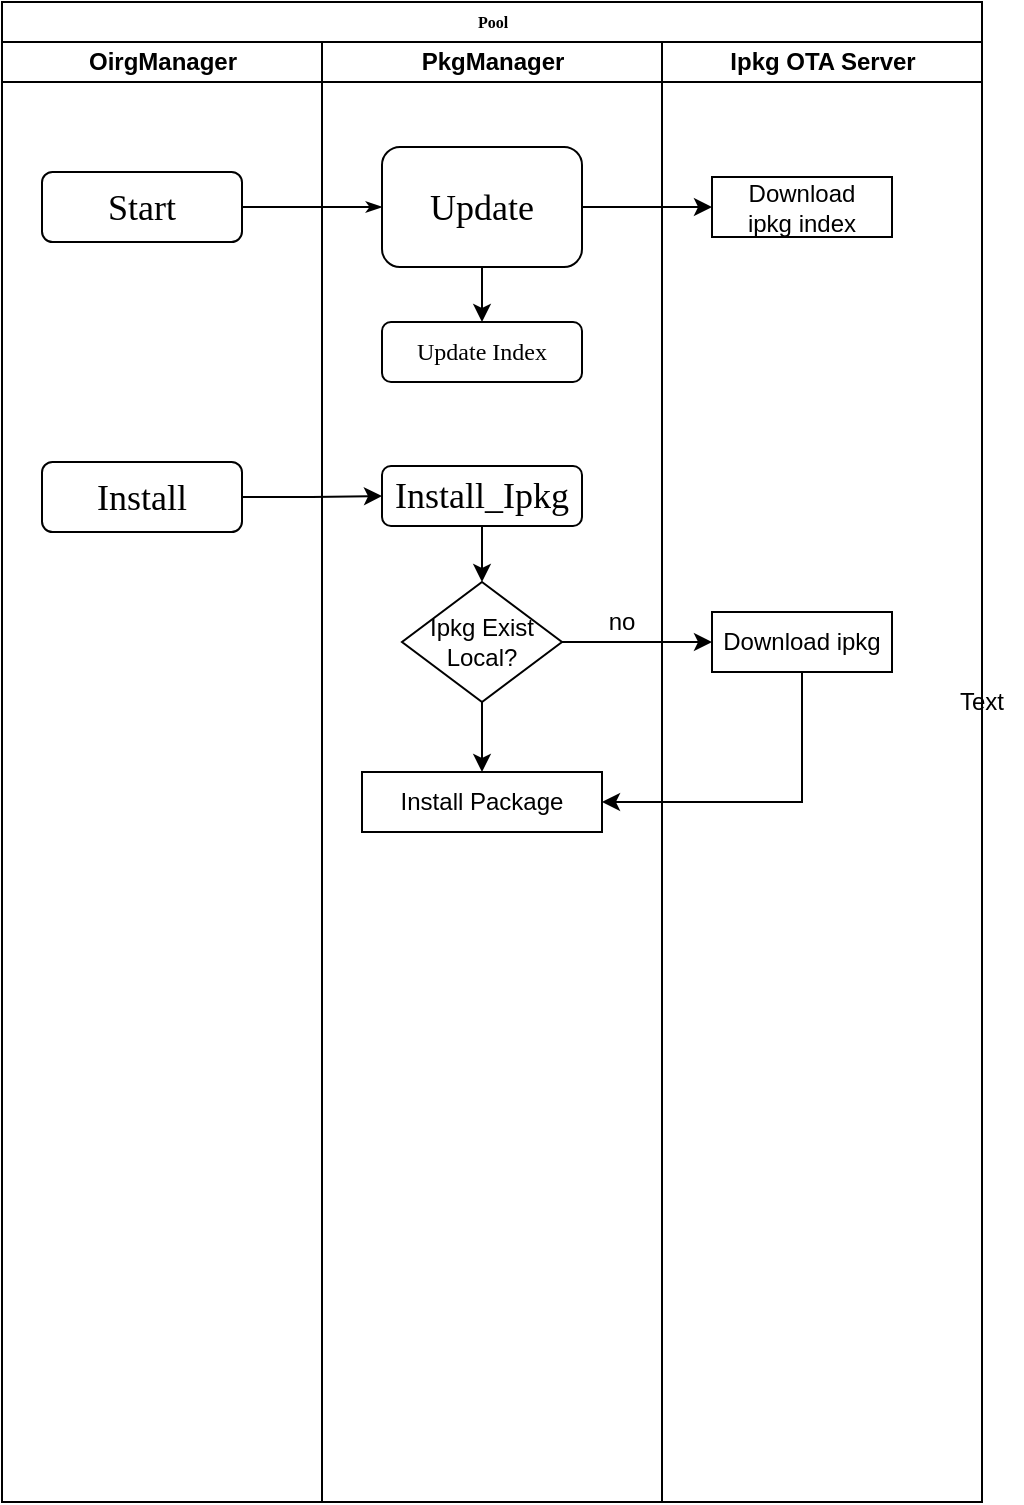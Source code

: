 <mxfile version="14.5.3" type="github">
  <diagram name="Page-1" id="74e2e168-ea6b-b213-b513-2b3c1d86103e">
    <mxGraphModel dx="1035" dy="537" grid="1" gridSize="10" guides="1" tooltips="1" connect="1" arrows="1" fold="1" page="1" pageScale="1" pageWidth="1100" pageHeight="850" background="#ffffff" math="0" shadow="0">
      <root>
        <mxCell id="0" />
        <mxCell id="1" parent="0" />
        <mxCell id="77e6c97f196da883-1" value="Pool" style="swimlane;html=1;childLayout=stackLayout;startSize=20;rounded=0;shadow=0;labelBackgroundColor=none;strokeWidth=1;fontFamily=Verdana;fontSize=8;align=center;" parent="1" vertex="1">
          <mxGeometry x="70" y="40" width="490" height="750" as="geometry" />
        </mxCell>
        <mxCell id="77e6c97f196da883-2" value="OirgManager" style="swimlane;html=1;startSize=20;" parent="77e6c97f196da883-1" vertex="1">
          <mxGeometry y="20" width="160" height="730" as="geometry" />
        </mxCell>
        <mxCell id="77e6c97f196da883-8" value="&lt;span style=&quot;font-size: 18px&quot;&gt;Start&lt;/span&gt;" style="rounded=1;whiteSpace=wrap;html=1;shadow=0;labelBackgroundColor=none;strokeWidth=1;fontFamily=Verdana;fontSize=8;align=center;" parent="77e6c97f196da883-2" vertex="1">
          <mxGeometry x="20" y="65" width="100" height="35" as="geometry" />
        </mxCell>
        <mxCell id="tcmjZ4RnvfpwgNHJ25SG-7" style="edgeStyle=orthogonalEdgeStyle;rounded=0;orthogonalLoop=1;jettySize=auto;html=1;exitX=0.5;exitY=1;exitDx=0;exitDy=0;" parent="77e6c97f196da883-2" source="77e6c97f196da883-8" target="77e6c97f196da883-8" edge="1">
          <mxGeometry relative="1" as="geometry" />
        </mxCell>
        <mxCell id="UkYoz0detsYSTsdpVcY6-1" value="&lt;span style=&quot;font-size: 18px&quot;&gt;Install&lt;/span&gt;" style="rounded=1;whiteSpace=wrap;html=1;shadow=0;labelBackgroundColor=none;strokeWidth=1;fontFamily=Verdana;fontSize=8;align=center;" vertex="1" parent="77e6c97f196da883-2">
          <mxGeometry x="20" y="210" width="100" height="35" as="geometry" />
        </mxCell>
        <mxCell id="77e6c97f196da883-26" style="edgeStyle=orthogonalEdgeStyle;rounded=1;html=1;labelBackgroundColor=none;startArrow=none;startFill=0;startSize=5;endArrow=classicThin;endFill=1;endSize=5;jettySize=auto;orthogonalLoop=1;strokeWidth=1;fontFamily=Verdana;fontSize=8" parent="77e6c97f196da883-1" source="77e6c97f196da883-8" target="77e6c97f196da883-11" edge="1">
          <mxGeometry relative="1" as="geometry" />
        </mxCell>
        <mxCell id="77e6c97f196da883-3" value="PkgManager" style="swimlane;html=1;startSize=20;" parent="77e6c97f196da883-1" vertex="1">
          <mxGeometry x="160" y="20" width="170" height="730" as="geometry" />
        </mxCell>
        <mxCell id="77e6c97f196da883-11" value="&lt;span style=&quot;font-size: 18px&quot;&gt;Update&lt;/span&gt;" style="rounded=1;whiteSpace=wrap;html=1;shadow=0;labelBackgroundColor=none;strokeWidth=1;fontFamily=Verdana;fontSize=8;align=center;" parent="77e6c97f196da883-3" vertex="1">
          <mxGeometry x="30" y="52.5" width="100" height="60" as="geometry" />
        </mxCell>
        <mxCell id="tcmjZ4RnvfpwgNHJ25SG-11" value="&lt;font style=&quot;font-size: 12px&quot;&gt;Update Index&lt;/font&gt;" style="rounded=1;whiteSpace=wrap;html=1;shadow=0;labelBackgroundColor=none;strokeWidth=1;fontFamily=Verdana;fontSize=8;align=center;" parent="77e6c97f196da883-3" vertex="1">
          <mxGeometry x="30" y="140" width="100" height="30" as="geometry" />
        </mxCell>
        <mxCell id="tcmjZ4RnvfpwgNHJ25SG-12" value="" style="edgeStyle=orthogonalEdgeStyle;rounded=0;orthogonalLoop=1;jettySize=auto;html=1;" parent="77e6c97f196da883-3" source="77e6c97f196da883-11" target="tcmjZ4RnvfpwgNHJ25SG-11" edge="1">
          <mxGeometry relative="1" as="geometry" />
        </mxCell>
        <mxCell id="UkYoz0detsYSTsdpVcY6-5" style="edgeStyle=orthogonalEdgeStyle;rounded=0;orthogonalLoop=1;jettySize=auto;html=1;exitX=0.5;exitY=1;exitDx=0;exitDy=0;entryX=0.5;entryY=0;entryDx=0;entryDy=0;" edge="1" parent="77e6c97f196da883-3" source="UkYoz0detsYSTsdpVcY6-2" target="UkYoz0detsYSTsdpVcY6-4">
          <mxGeometry relative="1" as="geometry" />
        </mxCell>
        <mxCell id="UkYoz0detsYSTsdpVcY6-2" value="&lt;span style=&quot;font-size: 18px&quot;&gt;Install_Ipkg&lt;/span&gt;" style="rounded=1;whiteSpace=wrap;html=1;shadow=0;labelBackgroundColor=none;strokeWidth=1;fontFamily=Verdana;fontSize=8;align=center;" vertex="1" parent="77e6c97f196da883-3">
          <mxGeometry x="30" y="212" width="100" height="30" as="geometry" />
        </mxCell>
        <mxCell id="UkYoz0detsYSTsdpVcY6-4" value="Ipkg Exist&lt;br&gt;Local?" style="rhombus;whiteSpace=wrap;html=1;" vertex="1" parent="77e6c97f196da883-3">
          <mxGeometry x="40" y="270" width="80" height="60" as="geometry" />
        </mxCell>
        <mxCell id="UkYoz0detsYSTsdpVcY6-9" value="no" style="text;html=1;strokeColor=none;fillColor=none;align=center;verticalAlign=middle;whiteSpace=wrap;rounded=0;" vertex="1" parent="77e6c97f196da883-3">
          <mxGeometry x="130" y="280" width="40" height="20" as="geometry" />
        </mxCell>
        <mxCell id="UkYoz0detsYSTsdpVcY6-10" value="Install Package" style="whiteSpace=wrap;html=1;" vertex="1" parent="77e6c97f196da883-3">
          <mxGeometry x="20" y="365" width="120" height="30" as="geometry" />
        </mxCell>
        <mxCell id="UkYoz0detsYSTsdpVcY6-11" value="" style="edgeStyle=orthogonalEdgeStyle;rounded=0;orthogonalLoop=1;jettySize=auto;html=1;" edge="1" parent="77e6c97f196da883-3" source="UkYoz0detsYSTsdpVcY6-4" target="UkYoz0detsYSTsdpVcY6-10">
          <mxGeometry relative="1" as="geometry" />
        </mxCell>
        <mxCell id="77e6c97f196da883-4" value="Ipkg OTA Server" style="swimlane;html=1;startSize=20;" parent="77e6c97f196da883-1" vertex="1">
          <mxGeometry x="330" y="20" width="160" height="730" as="geometry" />
        </mxCell>
        <mxCell id="UkYoz0detsYSTsdpVcY6-6" value="Download ipkg" style="whiteSpace=wrap;html=1;" vertex="1" parent="77e6c97f196da883-4">
          <mxGeometry x="25" y="285" width="90" height="30" as="geometry" />
        </mxCell>
        <mxCell id="UkYoz0detsYSTsdpVcY6-13" value="Download &lt;br&gt;ipkg index" style="whiteSpace=wrap;html=1;" vertex="1" parent="77e6c97f196da883-4">
          <mxGeometry x="25" y="67.5" width="90" height="30" as="geometry" />
        </mxCell>
        <mxCell id="tcmjZ4RnvfpwgNHJ25SG-9" value="" style="edgeStyle=orthogonalEdgeStyle;rounded=0;orthogonalLoop=1;jettySize=auto;html=1;" parent="77e6c97f196da883-1" source="77e6c97f196da883-11" target="UkYoz0detsYSTsdpVcY6-13" edge="1">
          <mxGeometry relative="1" as="geometry">
            <mxPoint x="350" y="102.5" as="targetPoint" />
          </mxGeometry>
        </mxCell>
        <mxCell id="UkYoz0detsYSTsdpVcY6-3" style="edgeStyle=orthogonalEdgeStyle;rounded=0;orthogonalLoop=1;jettySize=auto;html=1;exitX=1;exitY=0.5;exitDx=0;exitDy=0;" edge="1" parent="77e6c97f196da883-1" source="UkYoz0detsYSTsdpVcY6-1" target="UkYoz0detsYSTsdpVcY6-2">
          <mxGeometry relative="1" as="geometry" />
        </mxCell>
        <object label="" id="UkYoz0detsYSTsdpVcY6-7">
          <mxCell style="edgeStyle=orthogonalEdgeStyle;rounded=0;orthogonalLoop=1;jettySize=auto;html=1;" edge="1" parent="77e6c97f196da883-1" source="UkYoz0detsYSTsdpVcY6-4" target="UkYoz0detsYSTsdpVcY6-6">
            <mxGeometry relative="1" as="geometry" />
          </mxCell>
        </object>
        <mxCell id="UkYoz0detsYSTsdpVcY6-12" style="edgeStyle=orthogonalEdgeStyle;rounded=0;orthogonalLoop=1;jettySize=auto;html=1;exitX=0.5;exitY=1;exitDx=0;exitDy=0;entryX=1;entryY=0.5;entryDx=0;entryDy=0;" edge="1" parent="77e6c97f196da883-1" source="UkYoz0detsYSTsdpVcY6-6" target="UkYoz0detsYSTsdpVcY6-10">
          <mxGeometry relative="1" as="geometry" />
        </mxCell>
        <mxCell id="UkYoz0detsYSTsdpVcY6-8" value="Text" style="text;html=1;strokeColor=none;fillColor=none;align=center;verticalAlign=middle;whiteSpace=wrap;rounded=0;" vertex="1" parent="1">
          <mxGeometry x="540" y="380" width="40" height="20" as="geometry" />
        </mxCell>
      </root>
    </mxGraphModel>
  </diagram>
</mxfile>
